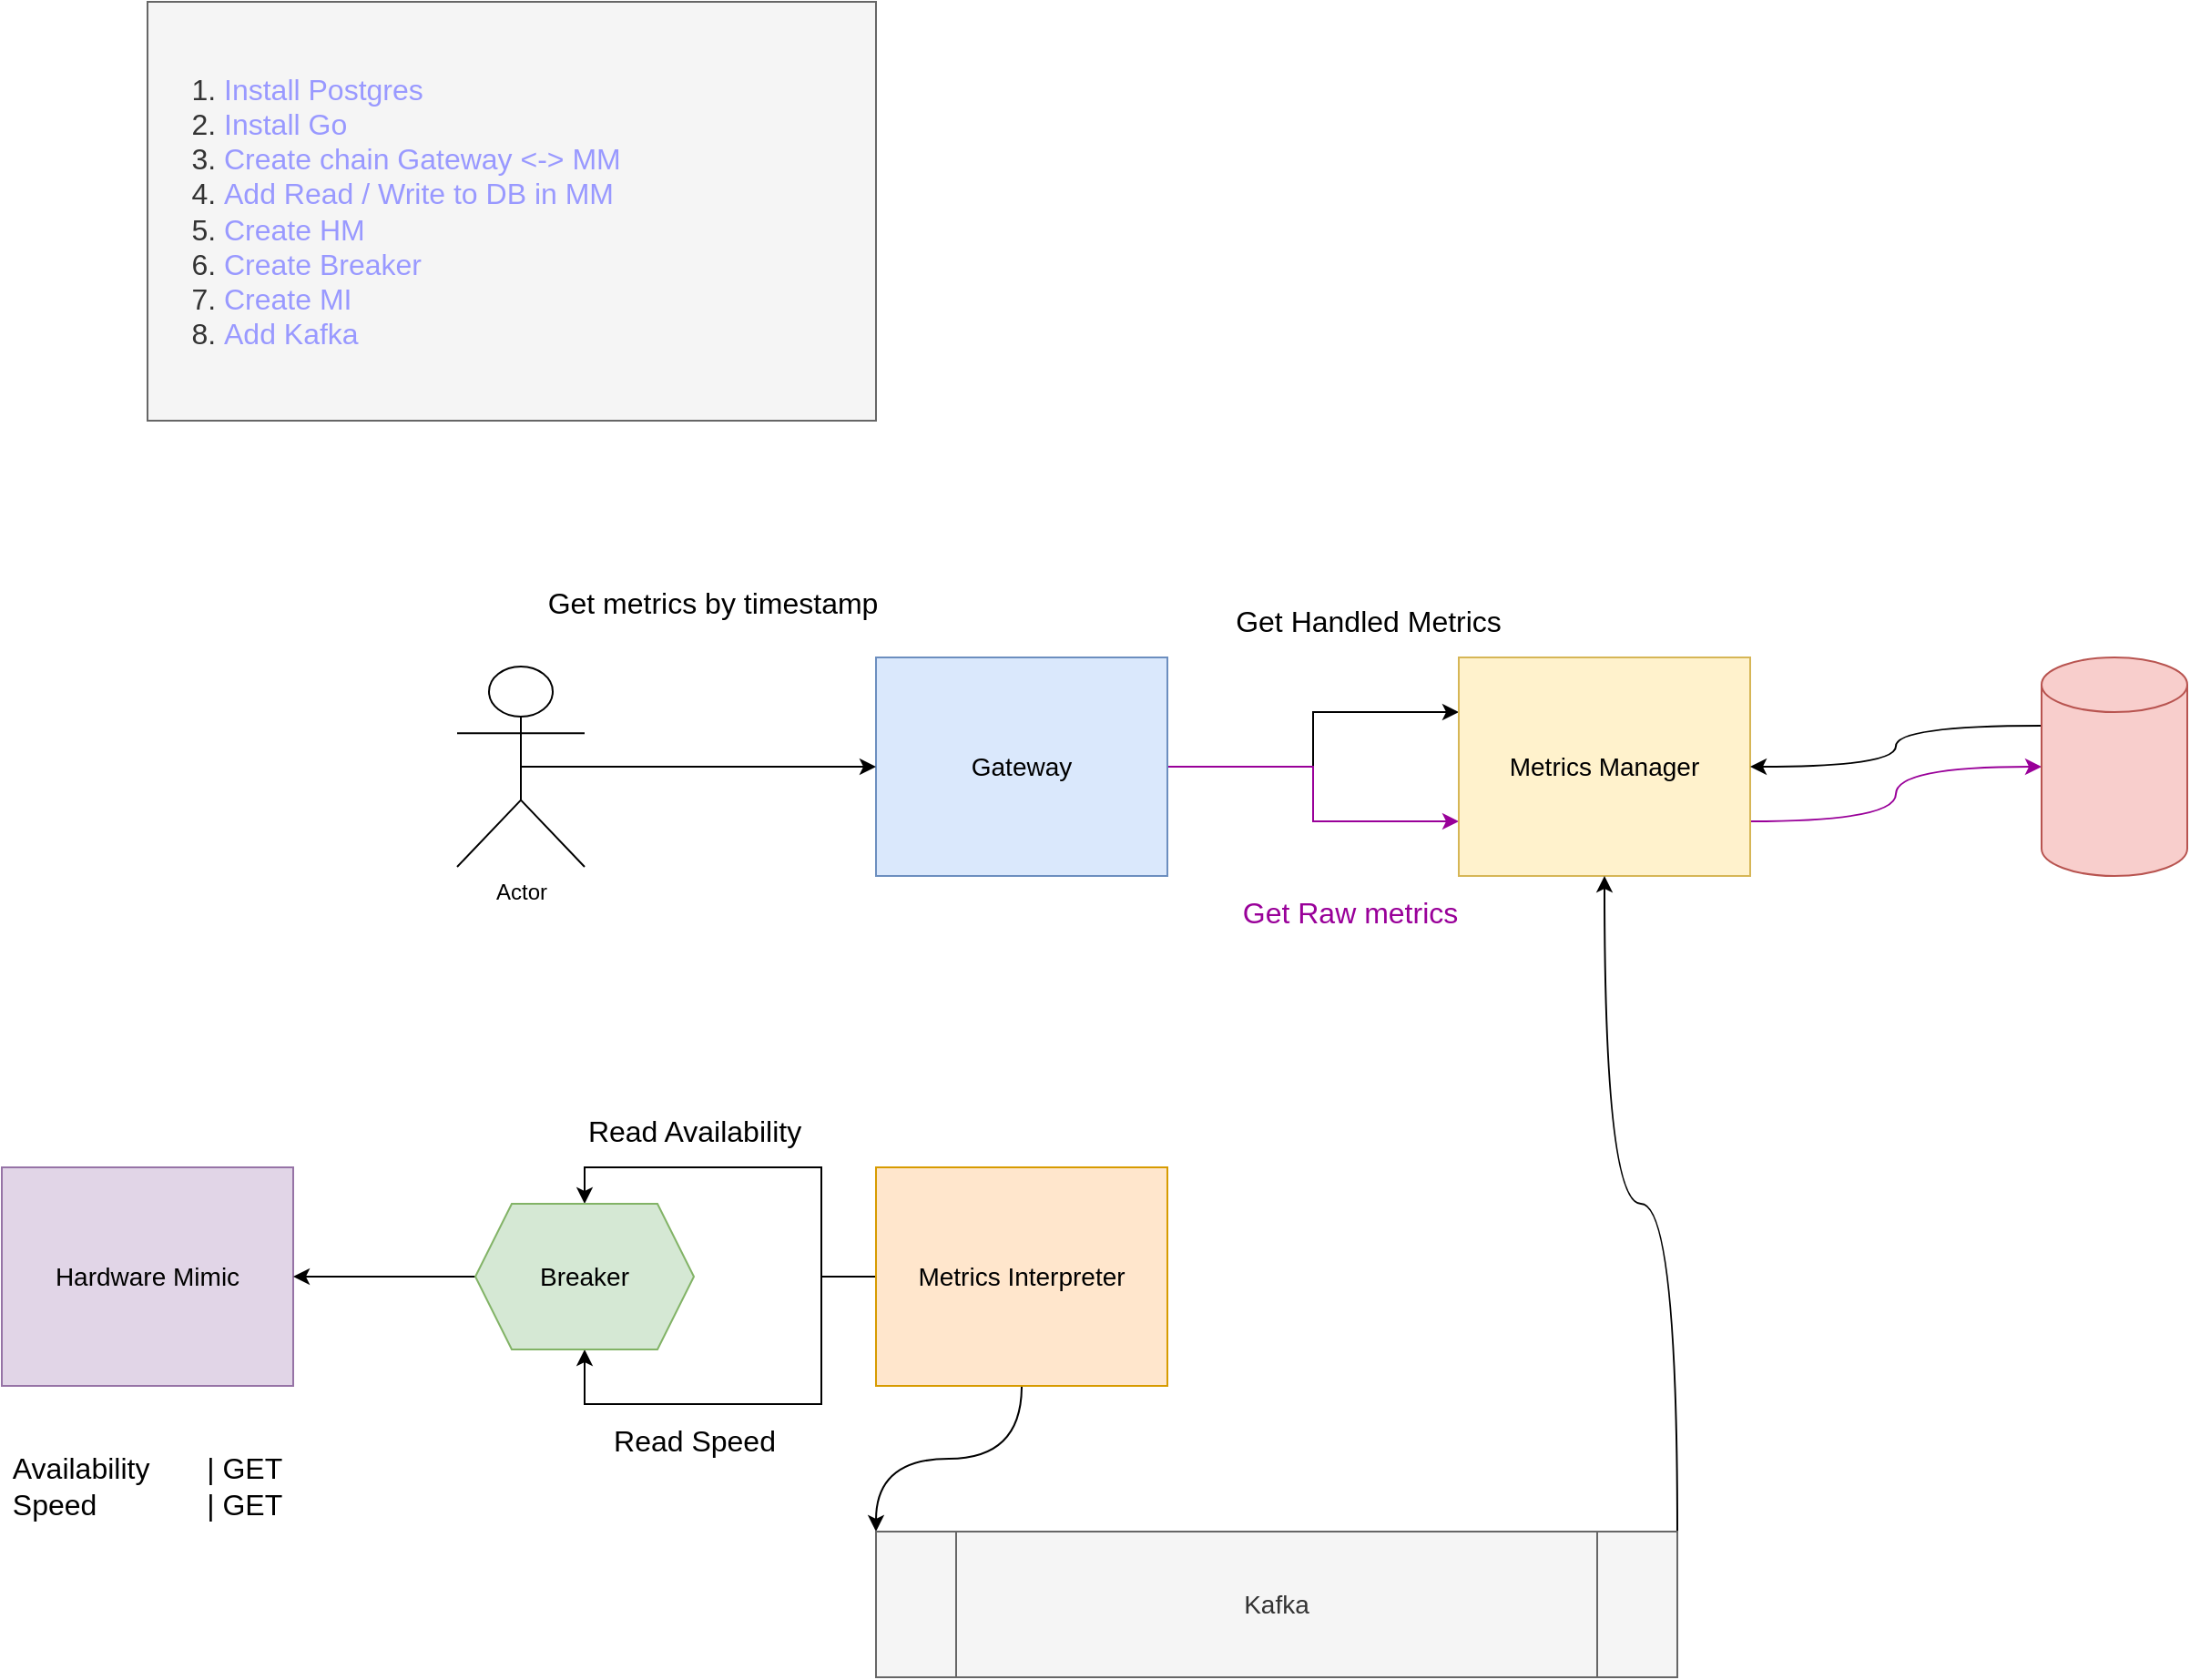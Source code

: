 <mxfile version="22.1.11" type="device">
  <diagram name="Страница — 1" id="Vt-RT9n9u6kErm3XG0gi">
    <mxGraphModel dx="2015" dy="1215" grid="1" gridSize="10" guides="1" tooltips="1" connect="1" arrows="1" fold="1" page="0" pageScale="1" pageWidth="827" pageHeight="1169" math="0" shadow="0">
      <root>
        <mxCell id="0" />
        <mxCell id="1" parent="0" />
        <mxCell id="7ARvb-QXygOviS6FIn0c-26" style="edgeStyle=orthogonalEdgeStyle;rounded=0;orthogonalLoop=1;jettySize=auto;html=1;exitX=1;exitY=0.5;exitDx=0;exitDy=0;entryX=0;entryY=0.25;entryDx=0;entryDy=0;" parent="1" source="7ARvb-QXygOviS6FIn0c-1" target="7ARvb-QXygOviS6FIn0c-2" edge="1">
          <mxGeometry relative="1" as="geometry" />
        </mxCell>
        <mxCell id="7ARvb-QXygOviS6FIn0c-34" value="Get Handled Metrics" style="edgeLabel;html=1;align=center;verticalAlign=middle;resizable=0;points=[];fontSize=16;" parent="7ARvb-QXygOviS6FIn0c-26" vertex="1" connectable="0">
          <mxGeometry x="0.432" y="1" relative="1" as="geometry">
            <mxPoint x="4" y="-49" as="offset" />
          </mxGeometry>
        </mxCell>
        <mxCell id="7ARvb-QXygOviS6FIn0c-32" style="edgeStyle=orthogonalEdgeStyle;rounded=0;orthogonalLoop=1;jettySize=auto;html=1;exitX=1;exitY=0.5;exitDx=0;exitDy=0;entryX=0;entryY=0.75;entryDx=0;entryDy=0;fillColor=#e1d5e7;strokeColor=#990099;" parent="1" source="7ARvb-QXygOviS6FIn0c-1" target="7ARvb-QXygOviS6FIn0c-2" edge="1">
          <mxGeometry relative="1" as="geometry" />
        </mxCell>
        <mxCell id="7ARvb-QXygOviS6FIn0c-33" value="Get Raw metrics" style="edgeLabel;html=1;align=center;verticalAlign=middle;resizable=0;points=[];fontSize=16;fontColor=#990099;" parent="7ARvb-QXygOviS6FIn0c-32" vertex="1" connectable="0">
          <mxGeometry x="0.421" y="-2" relative="1" as="geometry">
            <mxPoint x="-5" y="48" as="offset" />
          </mxGeometry>
        </mxCell>
        <mxCell id="7ARvb-QXygOviS6FIn0c-1" value="Gateway" style="rounded=0;whiteSpace=wrap;html=1;fillColor=#dae8fc;strokeColor=#6c8ebf;fontSize=14;" parent="1" vertex="1">
          <mxGeometry x="240" y="160" width="160" height="120" as="geometry" />
        </mxCell>
        <mxCell id="7ARvb-QXygOviS6FIn0c-16" style="edgeStyle=orthogonalEdgeStyle;rounded=0;orthogonalLoop=1;jettySize=auto;html=1;exitX=1;exitY=0.75;exitDx=0;exitDy=0;curved=1;strokeColor=#990099;" parent="1" source="7ARvb-QXygOviS6FIn0c-2" target="7ARvb-QXygOviS6FIn0c-15" edge="1">
          <mxGeometry relative="1" as="geometry" />
        </mxCell>
        <mxCell id="7ARvb-QXygOviS6FIn0c-39" value="" style="edgeLabel;html=1;align=center;verticalAlign=middle;resizable=0;points=[];fontSize=16;" parent="7ARvb-QXygOviS6FIn0c-16" vertex="1" connectable="0">
          <mxGeometry x="-0.505" y="3" relative="1" as="geometry">
            <mxPoint x="43" y="53" as="offset" />
          </mxGeometry>
        </mxCell>
        <mxCell id="7ARvb-QXygOviS6FIn0c-2" value="Metrics Manager" style="rounded=0;whiteSpace=wrap;html=1;fillColor=#fff2cc;strokeColor=#d6b656;fontSize=14;" parent="1" vertex="1">
          <mxGeometry x="560" y="160" width="160" height="120" as="geometry" />
        </mxCell>
        <mxCell id="7ARvb-QXygOviS6FIn0c-7" style="edgeStyle=orthogonalEdgeStyle;rounded=0;orthogonalLoop=1;jettySize=auto;html=1;exitX=0.5;exitY=0.5;exitDx=0;exitDy=0;exitPerimeter=0;curved=1;" parent="1" source="7ARvb-QXygOviS6FIn0c-4" target="7ARvb-QXygOviS6FIn0c-1" edge="1">
          <mxGeometry relative="1" as="geometry" />
        </mxCell>
        <mxCell id="7ARvb-QXygOviS6FIn0c-31" value="Get metrics by timestamp" style="edgeLabel;html=1;align=center;verticalAlign=middle;resizable=0;points=[];fontSize=16;" parent="7ARvb-QXygOviS6FIn0c-7" vertex="1" connectable="0">
          <mxGeometry x="-0.282" y="1" relative="1" as="geometry">
            <mxPoint x="35" y="-89" as="offset" />
          </mxGeometry>
        </mxCell>
        <mxCell id="7ARvb-QXygOviS6FIn0c-4" value="Actor" style="shape=umlActor;verticalLabelPosition=bottom;verticalAlign=top;html=1;outlineConnect=0;" parent="1" vertex="1">
          <mxGeometry x="10" y="165" width="70" height="110" as="geometry" />
        </mxCell>
        <mxCell id="7ARvb-QXygOviS6FIn0c-13" style="edgeStyle=orthogonalEdgeStyle;rounded=0;orthogonalLoop=1;jettySize=auto;html=1;exitX=0.5;exitY=1;exitDx=0;exitDy=0;entryX=0;entryY=0;entryDx=0;entryDy=0;curved=1;" parent="1" source="7ARvb-QXygOviS6FIn0c-10" target="7ARvb-QXygOviS6FIn0c-11" edge="1">
          <mxGeometry relative="1" as="geometry" />
        </mxCell>
        <mxCell id="7ARvb-QXygOviS6FIn0c-36" value="" style="edgeLabel;html=1;align=center;verticalAlign=middle;resizable=0;points=[];" parent="7ARvb-QXygOviS6FIn0c-13" vertex="1" connectable="0">
          <mxGeometry x="-0.263" y="-3" relative="1" as="geometry">
            <mxPoint x="9" as="offset" />
          </mxGeometry>
        </mxCell>
        <mxCell id="7ARvb-QXygOviS6FIn0c-23" style="edgeStyle=orthogonalEdgeStyle;rounded=0;orthogonalLoop=1;jettySize=auto;html=1;exitX=0;exitY=0.5;exitDx=0;exitDy=0;entryX=0.5;entryY=0;entryDx=0;entryDy=0;" parent="1" source="7ARvb-QXygOviS6FIn0c-10" target="7ARvb-QXygOviS6FIn0c-22" edge="1">
          <mxGeometry relative="1" as="geometry">
            <Array as="points">
              <mxPoint x="210" y="500" />
              <mxPoint x="210" y="440" />
              <mxPoint x="80" y="440" />
            </Array>
          </mxGeometry>
        </mxCell>
        <mxCell id="7ARvb-QXygOviS6FIn0c-28" value="Read Availability" style="edgeLabel;html=1;align=center;verticalAlign=middle;resizable=0;points=[];fontSize=16;" parent="7ARvb-QXygOviS6FIn0c-23" vertex="1" connectable="0">
          <mxGeometry x="0.3" y="1" relative="1" as="geometry">
            <mxPoint x="-4" y="-21" as="offset" />
          </mxGeometry>
        </mxCell>
        <mxCell id="7ARvb-QXygOviS6FIn0c-27" style="edgeStyle=orthogonalEdgeStyle;rounded=0;orthogonalLoop=1;jettySize=auto;html=1;exitX=0;exitY=0.5;exitDx=0;exitDy=0;entryX=0.5;entryY=1;entryDx=0;entryDy=0;" parent="1" source="7ARvb-QXygOviS6FIn0c-10" target="7ARvb-QXygOviS6FIn0c-22" edge="1">
          <mxGeometry relative="1" as="geometry">
            <Array as="points">
              <mxPoint x="210" y="500" />
              <mxPoint x="210" y="570" />
              <mxPoint x="80" y="570" />
            </Array>
          </mxGeometry>
        </mxCell>
        <mxCell id="7ARvb-QXygOviS6FIn0c-30" value="Read Speed" style="edgeLabel;html=1;align=center;verticalAlign=middle;resizable=0;points=[];fontSize=16;" parent="7ARvb-QXygOviS6FIn0c-27" vertex="1" connectable="0">
          <mxGeometry x="0.315" y="1" relative="1" as="geometry">
            <mxPoint x="1" y="19" as="offset" />
          </mxGeometry>
        </mxCell>
        <mxCell id="7ARvb-QXygOviS6FIn0c-10" value="Metrics Interpreter" style="rounded=0;whiteSpace=wrap;html=1;fillColor=#ffe6cc;strokeColor=#d79b00;fontSize=14;" parent="1" vertex="1">
          <mxGeometry x="240" y="440" width="160" height="120" as="geometry" />
        </mxCell>
        <mxCell id="7ARvb-QXygOviS6FIn0c-14" style="edgeStyle=orthogonalEdgeStyle;rounded=0;orthogonalLoop=1;jettySize=auto;html=1;exitX=1;exitY=0;exitDx=0;exitDy=0;curved=1;" parent="1" source="7ARvb-QXygOviS6FIn0c-11" target="7ARvb-QXygOviS6FIn0c-2" edge="1">
          <mxGeometry relative="1" as="geometry" />
        </mxCell>
        <mxCell id="7ARvb-QXygOviS6FIn0c-37" value="" style="edgeLabel;html=1;align=center;verticalAlign=middle;resizable=0;points=[];fontColor=#990099;" parent="7ARvb-QXygOviS6FIn0c-14" vertex="1" connectable="0">
          <mxGeometry x="-0.645" y="-3" relative="1" as="geometry">
            <mxPoint x="-3" y="31" as="offset" />
          </mxGeometry>
        </mxCell>
        <mxCell id="7ARvb-QXygOviS6FIn0c-11" value="Kafka" style="shape=process;whiteSpace=wrap;html=1;backgroundOutline=1;fillColor=#f5f5f5;fontColor=#333333;strokeColor=#666666;fontSize=14;" parent="1" vertex="1">
          <mxGeometry x="240" y="640" width="440" height="80" as="geometry" />
        </mxCell>
        <mxCell id="7ARvb-QXygOviS6FIn0c-38" style="edgeStyle=orthogonalEdgeStyle;rounded=0;orthogonalLoop=1;jettySize=auto;html=1;exitX=0;exitY=0;exitDx=0;exitDy=37.5;exitPerimeter=0;curved=1;" parent="1" source="7ARvb-QXygOviS6FIn0c-15" target="7ARvb-QXygOviS6FIn0c-2" edge="1">
          <mxGeometry relative="1" as="geometry" />
        </mxCell>
        <mxCell id="7ARvb-QXygOviS6FIn0c-15" value="" style="shape=cylinder3;whiteSpace=wrap;html=1;boundedLbl=1;backgroundOutline=1;size=15;fillColor=#f8cecc;strokeColor=#b85450;" parent="1" vertex="1">
          <mxGeometry x="880" y="160" width="80" height="120" as="geometry" />
        </mxCell>
        <mxCell id="7ARvb-QXygOviS6FIn0c-18" value="Hardware Mimic" style="rounded=0;whiteSpace=wrap;html=1;fillColor=#e1d5e7;strokeColor=#9673a6;fontSize=14;" parent="1" vertex="1">
          <mxGeometry x="-240" y="440" width="160" height="120" as="geometry" />
        </mxCell>
        <mxCell id="7ARvb-QXygOviS6FIn0c-24" style="edgeStyle=orthogonalEdgeStyle;rounded=0;orthogonalLoop=1;jettySize=auto;html=1;exitX=0;exitY=0.5;exitDx=0;exitDy=0;" parent="1" source="7ARvb-QXygOviS6FIn0c-22" target="7ARvb-QXygOviS6FIn0c-18" edge="1">
          <mxGeometry relative="1" as="geometry" />
        </mxCell>
        <mxCell id="7ARvb-QXygOviS6FIn0c-22" value="Breaker" style="shape=hexagon;perimeter=hexagonPerimeter2;whiteSpace=wrap;html=1;fixedSize=1;fillColor=#d5e8d4;strokeColor=#82b366;fontSize=14;" parent="1" vertex="1">
          <mxGeometry x="20" y="460" width="120" height="80" as="geometry" />
        </mxCell>
        <mxCell id="7ARvb-QXygOviS6FIn0c-25" value="Availability &lt;span style=&quot;white-space: pre; font-size: 16px;&quot;&gt;&#x9;&lt;/span&gt;| GET&lt;br style=&quot;font-size: 16px;&quot;&gt;Speed &lt;span style=&quot;white-space: pre; font-size: 16px;&quot;&gt;&#x9;&lt;span style=&quot;white-space: pre; font-size: 16px;&quot;&gt;&#x9;&lt;/span&gt;&lt;/span&gt;|&amp;nbsp;GET" style="text;html=1;strokeColor=none;fillColor=none;align=center;verticalAlign=middle;whiteSpace=wrap;rounded=0;fontSize=16;" parent="1" vertex="1">
          <mxGeometry x="-240" y="600" width="160" height="30" as="geometry" />
        </mxCell>
        <mxCell id="7ARvb-QXygOviS6FIn0c-40" value="&lt;ol style=&quot;font-size: 16px;&quot;&gt;&lt;li style=&quot;font-size: 16px;&quot;&gt;&lt;font color=&quot;#9999ff&quot;&gt;Install Postgres&lt;/font&gt;&lt;br style=&quot;font-size: 16px;&quot;&gt;&lt;/li&gt;&lt;li style=&quot;font-size: 16px;&quot;&gt;&lt;font color=&quot;#9999ff&quot;&gt;Install Go&lt;/font&gt;&lt;/li&gt;&lt;li style=&quot;font-size: 16px;&quot;&gt;&lt;font color=&quot;#9999ff&quot;&gt;Create chain Gateway &amp;lt;-&amp;gt; MM&lt;/font&gt;&lt;/li&gt;&lt;li style=&quot;font-size: 16px;&quot;&gt;&lt;font color=&quot;#9999ff&quot;&gt;Add Read / Write to DB in MM&lt;/font&gt;&lt;/li&gt;&lt;li style=&quot;font-size: 16px;&quot;&gt;&lt;font color=&quot;#9999ff&quot;&gt;Create HM&lt;/font&gt;&lt;/li&gt;&lt;li style=&quot;font-size: 16px;&quot;&gt;&lt;font color=&quot;#9999ff&quot;&gt;Create Breaker&lt;/font&gt;&lt;/li&gt;&lt;li style=&quot;font-size: 16px;&quot;&gt;&lt;font color=&quot;#9999ff&quot;&gt;Create MI&lt;/font&gt;&lt;/li&gt;&lt;li style=&quot;font-size: 16px;&quot;&gt;&lt;font color=&quot;#9999ff&quot;&gt;Add Kafka&lt;/font&gt;&lt;/li&gt;&lt;/ol&gt;" style="rounded=0;whiteSpace=wrap;html=1;align=left;fillColor=#f5f5f5;fontColor=#333333;strokeColor=#666666;fontSize=16;" parent="1" vertex="1">
          <mxGeometry x="-160" y="-200" width="400" height="230" as="geometry" />
        </mxCell>
      </root>
    </mxGraphModel>
  </diagram>
</mxfile>
